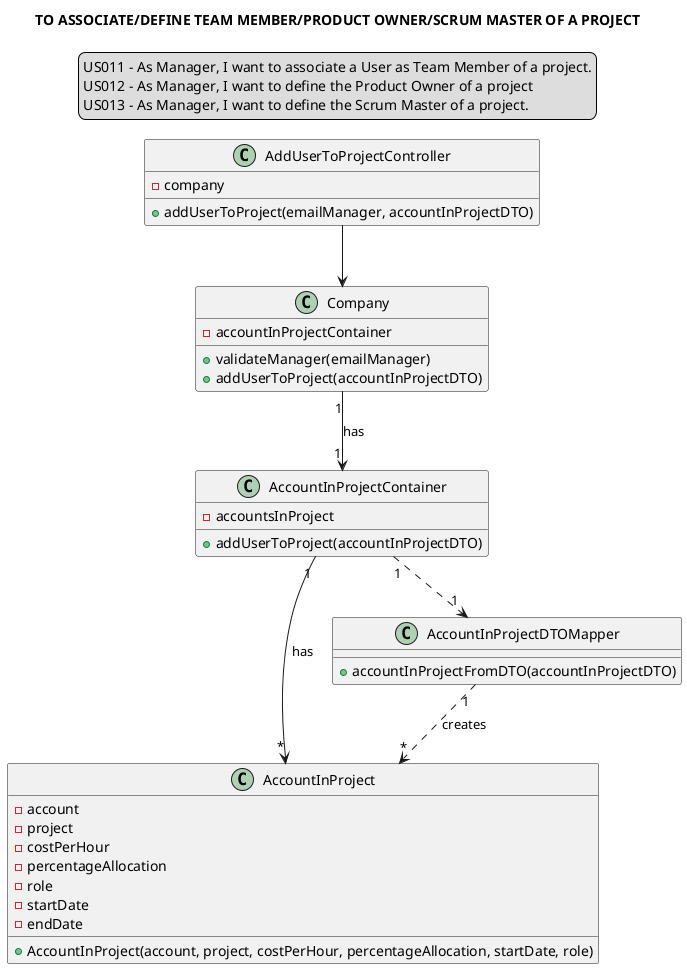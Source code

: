 @startuml

skinparam sequenceMessageAlign center
title TO ASSOCIATE/DEFINE TEAM MEMBER/PRODUCT OWNER/SCRUM MASTER OF A PROJECT
legend top
US011 - As Manager, I want to associate a User as Team Member of a project.
US012 - As Manager, I want to define the Product Owner of a project
US013 - As Manager, I want to define the Scrum Master of a project.
end legend

class AddUserToProjectController {
-company
+addUserToProject(emailManager, accountInProjectDTO)
}

class Company {
-accountInProjectContainer
+validateManager(emailManager)
+addUserToProject(accountInProjectDTO)
}

class AccountInProject{
-account
-project
-costPerHour
-percentageAllocation
-role
-startDate
-endDate
+AccountInProject(account, project, costPerHour, percentageAllocation, startDate, role)
}

class AccountInProjectContainer{
-accountsInProject
+addUserToProject(accountInProjectDTO)
}

class AccountInProjectDTOMapper {
+accountInProjectFromDTO(accountInProjectDTO)
}

AddUserToProjectController --> Company
Company "1"-->"1" AccountInProjectContainer: has
AccountInProjectContainer "1"..>"1" AccountInProjectDTOMapper
AccountInProjectDTOMapper "1"..> "*"AccountInProject: creates
AccountInProjectContainer "1"--> "*" AccountInProject: has

@enduml



